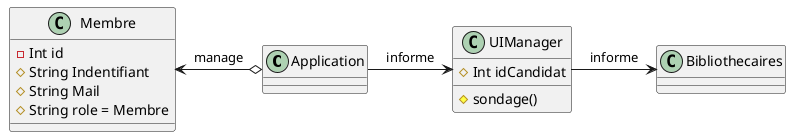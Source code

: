 
@startuml

Class Application {

}

Class Membre {
    - Int id  
    # String Indentifiant 
    # String Mail   
    # String role = Membre     
}

Class UIManager {
    # Int idCandidat
    # sondage()
	

}


Class Bibliothecaires {
    
}



Membre <-o Application : manage 
Application -> UIManager : informe
UIManager -> Bibliothecaires : informe
@enduml